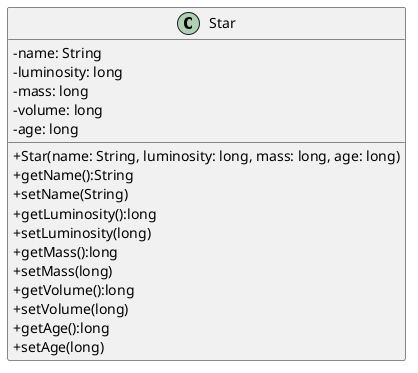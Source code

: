 @startuml
'https://plantuml.com/class-diagram
skinparam classAttributeIconSize 0

class Star{
    -name: String
    -luminosity: long
    -mass: long
    -volume: long
    -age: long
    +Star(name: String, luminosity: long, mass: long, age: long)
    +getName():String
    +setName(String)
    +getLuminosity():long
    +setLuminosity(long)
    +getMass():long
    +setMass(long)
    +getVolume():long
    +setVolume(long)
    +getAge():long
    +setAge(long)
}




@enduml